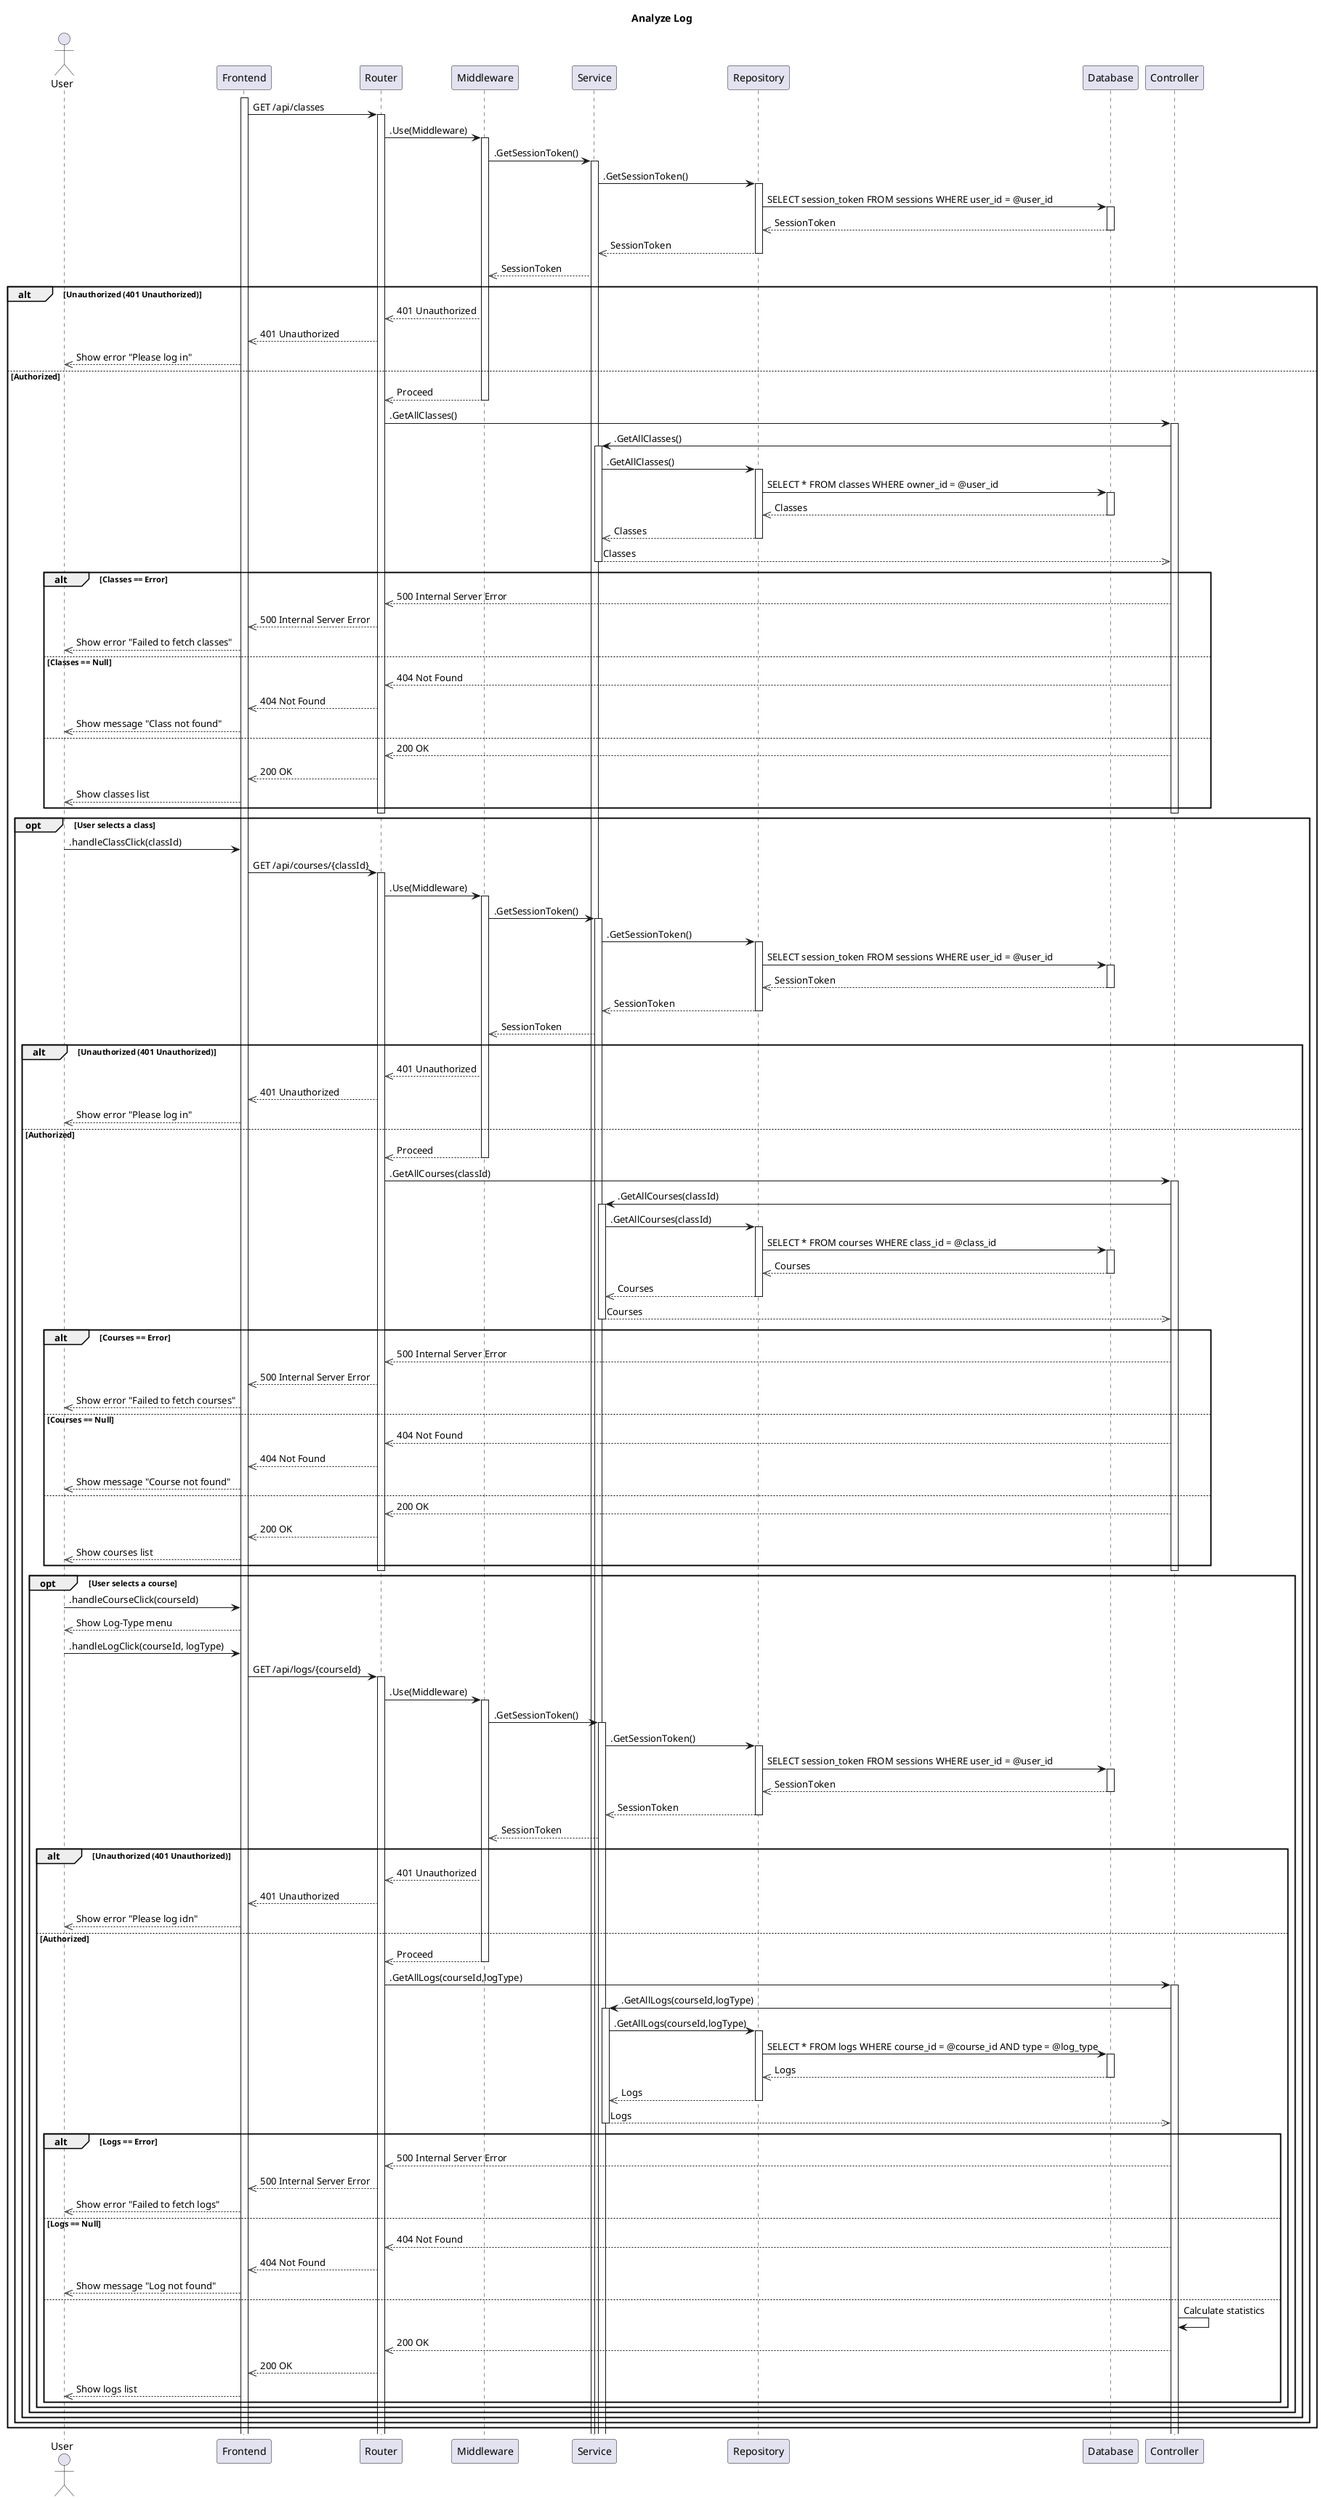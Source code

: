 @startuml SequenceDiagram
title Analyze Log

actor User

activate Frontend

Frontend -> Router: GET /api/classes
activate Router

Router -> Middleware: .Use(Middleware)
activate Middleware
Middleware -> Service: .GetSessionToken()
activate Service
Service -> Repository: .GetSessionToken()
activate Repository
Repository -> Database: SELECT session_token FROM sessions WHERE user_id = @user_id
activate Database
Database -->> Repository: SessionToken
deactivate Database
Repository -->> Service: SessionToken
deactivate Repository
Service -->> Middleware: SessionToken

alt Unauthorized (401 Unauthorized)
  Middleware -->> Router: 401 Unauthorized
  Router -->> Frontend: 401 Unauthorized
  Frontend -->> User: Show error "Please log in"
else Authorized
  Middleware -->> Router: Proceed
  deactivate Middleware
  Router -> Controller: .GetAllClasses()
  activate Controller
  Controller -> Service: .GetAllClasses()
  activate Service
  Service -> Repository: .GetAllClasses()
  activate Repository
  Repository -> Database: SELECT * FROM classes WHERE owner_id = @user_id
  activate Database
  Database -->> Repository : Classes
  deactivate Database
  Repository -->> Service : Classes
  deactivate Repository
  Service -->> Controller : Classes
  deactivate Service
  alt Classes == Error
    Controller -->> Router : 500 Internal Server Error
    Router -->> Frontend : 500 Internal Server Error
    Frontend -->> User : Show error "Failed to fetch classes"
  else Classes == Null
    Controller -->> Router : 404 Not Found
    Router -->> Frontend : 404 Not Found
    Frontend -->> User : Show message "Class not found"
  else
    Controller -->> Router : 200 OK
    Router -->> Frontend : 200 OK
    Frontend -->> User : Show classes list
  end
  deactivate Controller
  deactivate Router

  opt User selects a class
    User -> Frontend: .handleClassClick(classId)
    Frontend -> Router: GET /api/courses/{classId}
    activate Router

    Router -> Middleware: .Use(Middleware)
    activate Middleware
    Middleware -> Service: .GetSessionToken()
    activate Service
    Service -> Repository: .GetSessionToken()
    activate Repository
    Repository -> Database: SELECT session_token FROM sessions WHERE user_id = @user_id
    activate Database
    Database -->> Repository: SessionToken
    deactivate Database
    Repository -->> Service: SessionToken
    deactivate Repository
    Service -->> Middleware: SessionToken
    alt Unauthorized (401 Unauthorized)
      Middleware -->> Router: 401 Unauthorized
      Router -->> Frontend: 401 Unauthorized
      Frontend -->> User: Show error "Please log in"
    else Authorized
      Middleware -->> Router: Proceed
      deactivate Middleware
      Router -> Controller: .GetAllCourses(classId)
      activate Controller
      Controller -> Service: .GetAllCourses(classId)
      activate Service
      Service -> Repository: .GetAllCourses(classId)
      activate Repository
      Repository -> Database: SELECT * FROM courses WHERE class_id = @class_id
      activate Database
      Database -->> Repository : Courses
      deactivate Database
      Repository -->> Service : Courses
      deactivate Repository
      Service -->> Controller : Courses
      deactivate Service
      alt Courses == Error
        Controller -->> Router : 500 Internal Server Error
        Router -->> Frontend : 500 Internal Server Error
        Frontend -->> User : Show error "Failed to fetch courses"
      else Courses == Null
        Controller -->> Router : 404 Not Found
        Router -->> Frontend : 404 Not Found
        Frontend -->> User : Show message "Course not found"
      else
        Controller -->> Router : 200 OK
        Router -->> Frontend : 200 OK
        Frontend -->> User : Show courses list
      end
      deactivate Controller
      deactivate Router

      opt User selects a course
        User -> Frontend: .handleCourseClick(courseId)
        Frontend -->> User: Show Log-Type menu

        User -> Frontend: .handleLogClick(courseId, logType)
        Frontend -> Router: GET /api/logs/{courseId}
        activate Router

        Router -> Middleware: .Use(Middleware)
        activate Middleware
        Middleware -> Service: .GetSessionToken()
        activate Service
        Service -> Repository: .GetSessionToken()
        activate Repository
        Repository -> Database: SELECT session_token FROM sessions WHERE user_id = @user_id
        activate Database
        Database -->> Repository: SessionToken
        deactivate Database
        Repository -->> Service: SessionToken
        deactivate Repository
        Service -->> Middleware: SessionToken
        alt Unauthorized (401 Unauthorized)
          Middleware -->> Router: 401 Unauthorized
          Router -->> Frontend: 401 Unauthorized
          Frontend -->> User: Show error "Please log idn"
        else Authorized
          Middleware -->> Router: Proceed
          deactivate Middleware
          Router -> Controller: .GetAllLogs(courseId,logType)
          activate Controller
          Controller -> Service: .GetAllLogs(courseId,logType)
          activate Service
          Service -> Repository: .GetAllLogs(courseId,logType)
          activate Repository
          Repository -> Database: SELECT * FROM logs WHERE course_id = @course_id AND type = @log_type
          activate Database
          Database -->> Repository : Logs
          deactivate Database
          Repository -->> Service : Logs
          deactivate Repository
          Service -->> Controller : Logs
          deactivate Service
          alt Logs == Error
            Controller -->> Router : 500 Internal Server Error
            Router -->> Frontend : 500 Internal Server Error
            Frontend -->> User : Show error "Failed to fetch logs"
          else Logs == Null
            Controller -->> Router : 404 Not Found
            Router -->> Frontend : 404 Not Found
            Frontend -->> User : Show message "Log not found"
          else
            Controller -> Controller : Calculate statistics
            Controller -->> Router : 200 OK
            Router -->> Frontend : 200 OK
            Frontend -->> User : Show logs list
          end
        end
      end
    end
  end
end
@enduml
